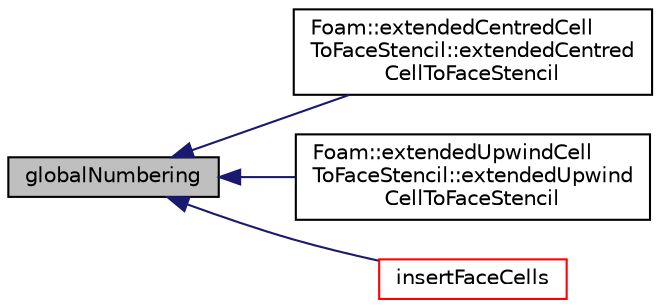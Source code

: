 digraph "globalNumbering"
{
  bgcolor="transparent";
  edge [fontname="Helvetica",fontsize="10",labelfontname="Helvetica",labelfontsize="10"];
  node [fontname="Helvetica",fontsize="10",shape=record];
  rankdir="LR";
  Node1 [label="globalNumbering",height=0.2,width=0.4,color="black", fillcolor="grey75", style="filled", fontcolor="black"];
  Node1 -> Node2 [dir="back",color="midnightblue",fontsize="10",style="solid",fontname="Helvetica"];
  Node2 [label="Foam::extendedCentredCell\lToFaceStencil::extendedCentred\lCellToFaceStencil",height=0.2,width=0.4,color="black",URL="$a00709.html#aafe9904509dc6800f76afb6c5d01533f",tooltip="Construct from uncompacted face stencil. "];
  Node1 -> Node3 [dir="back",color="midnightblue",fontsize="10",style="solid",fontname="Helvetica"];
  Node3 [label="Foam::extendedUpwindCell\lToFaceStencil::extendedUpwind\lCellToFaceStencil",height=0.2,width=0.4,color="black",URL="$a00716.html#ad67ed491462f15bb971c7700bfa99a5f",tooltip="Construct from mesh and uncompacted centred face stencil. "];
  Node1 -> Node4 [dir="back",color="midnightblue",fontsize="10",style="solid",fontname="Helvetica"];
  Node4 [label="insertFaceCells",height=0.2,width=0.4,color="red",URL="$a00239.html#a2ceaba8d99391993b6db5c841992073e",tooltip="Collect cell neighbours of faces in global numbering. "];
}

